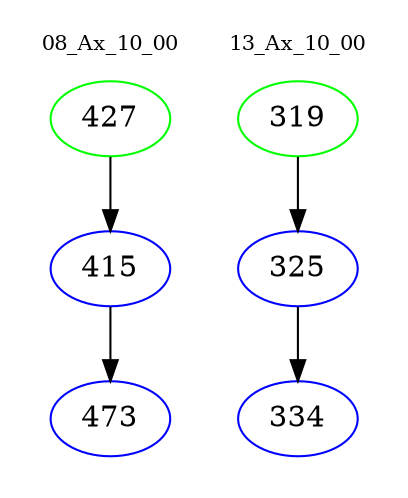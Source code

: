 digraph{
subgraph cluster_0 {
color = white
label = "08_Ax_10_00";
fontsize=10;
T0_427 [label="427", color="green"]
T0_427 -> T0_415 [color="black"]
T0_415 [label="415", color="blue"]
T0_415 -> T0_473 [color="black"]
T0_473 [label="473", color="blue"]
}
subgraph cluster_1 {
color = white
label = "13_Ax_10_00";
fontsize=10;
T1_319 [label="319", color="green"]
T1_319 -> T1_325 [color="black"]
T1_325 [label="325", color="blue"]
T1_325 -> T1_334 [color="black"]
T1_334 [label="334", color="blue"]
}
}
